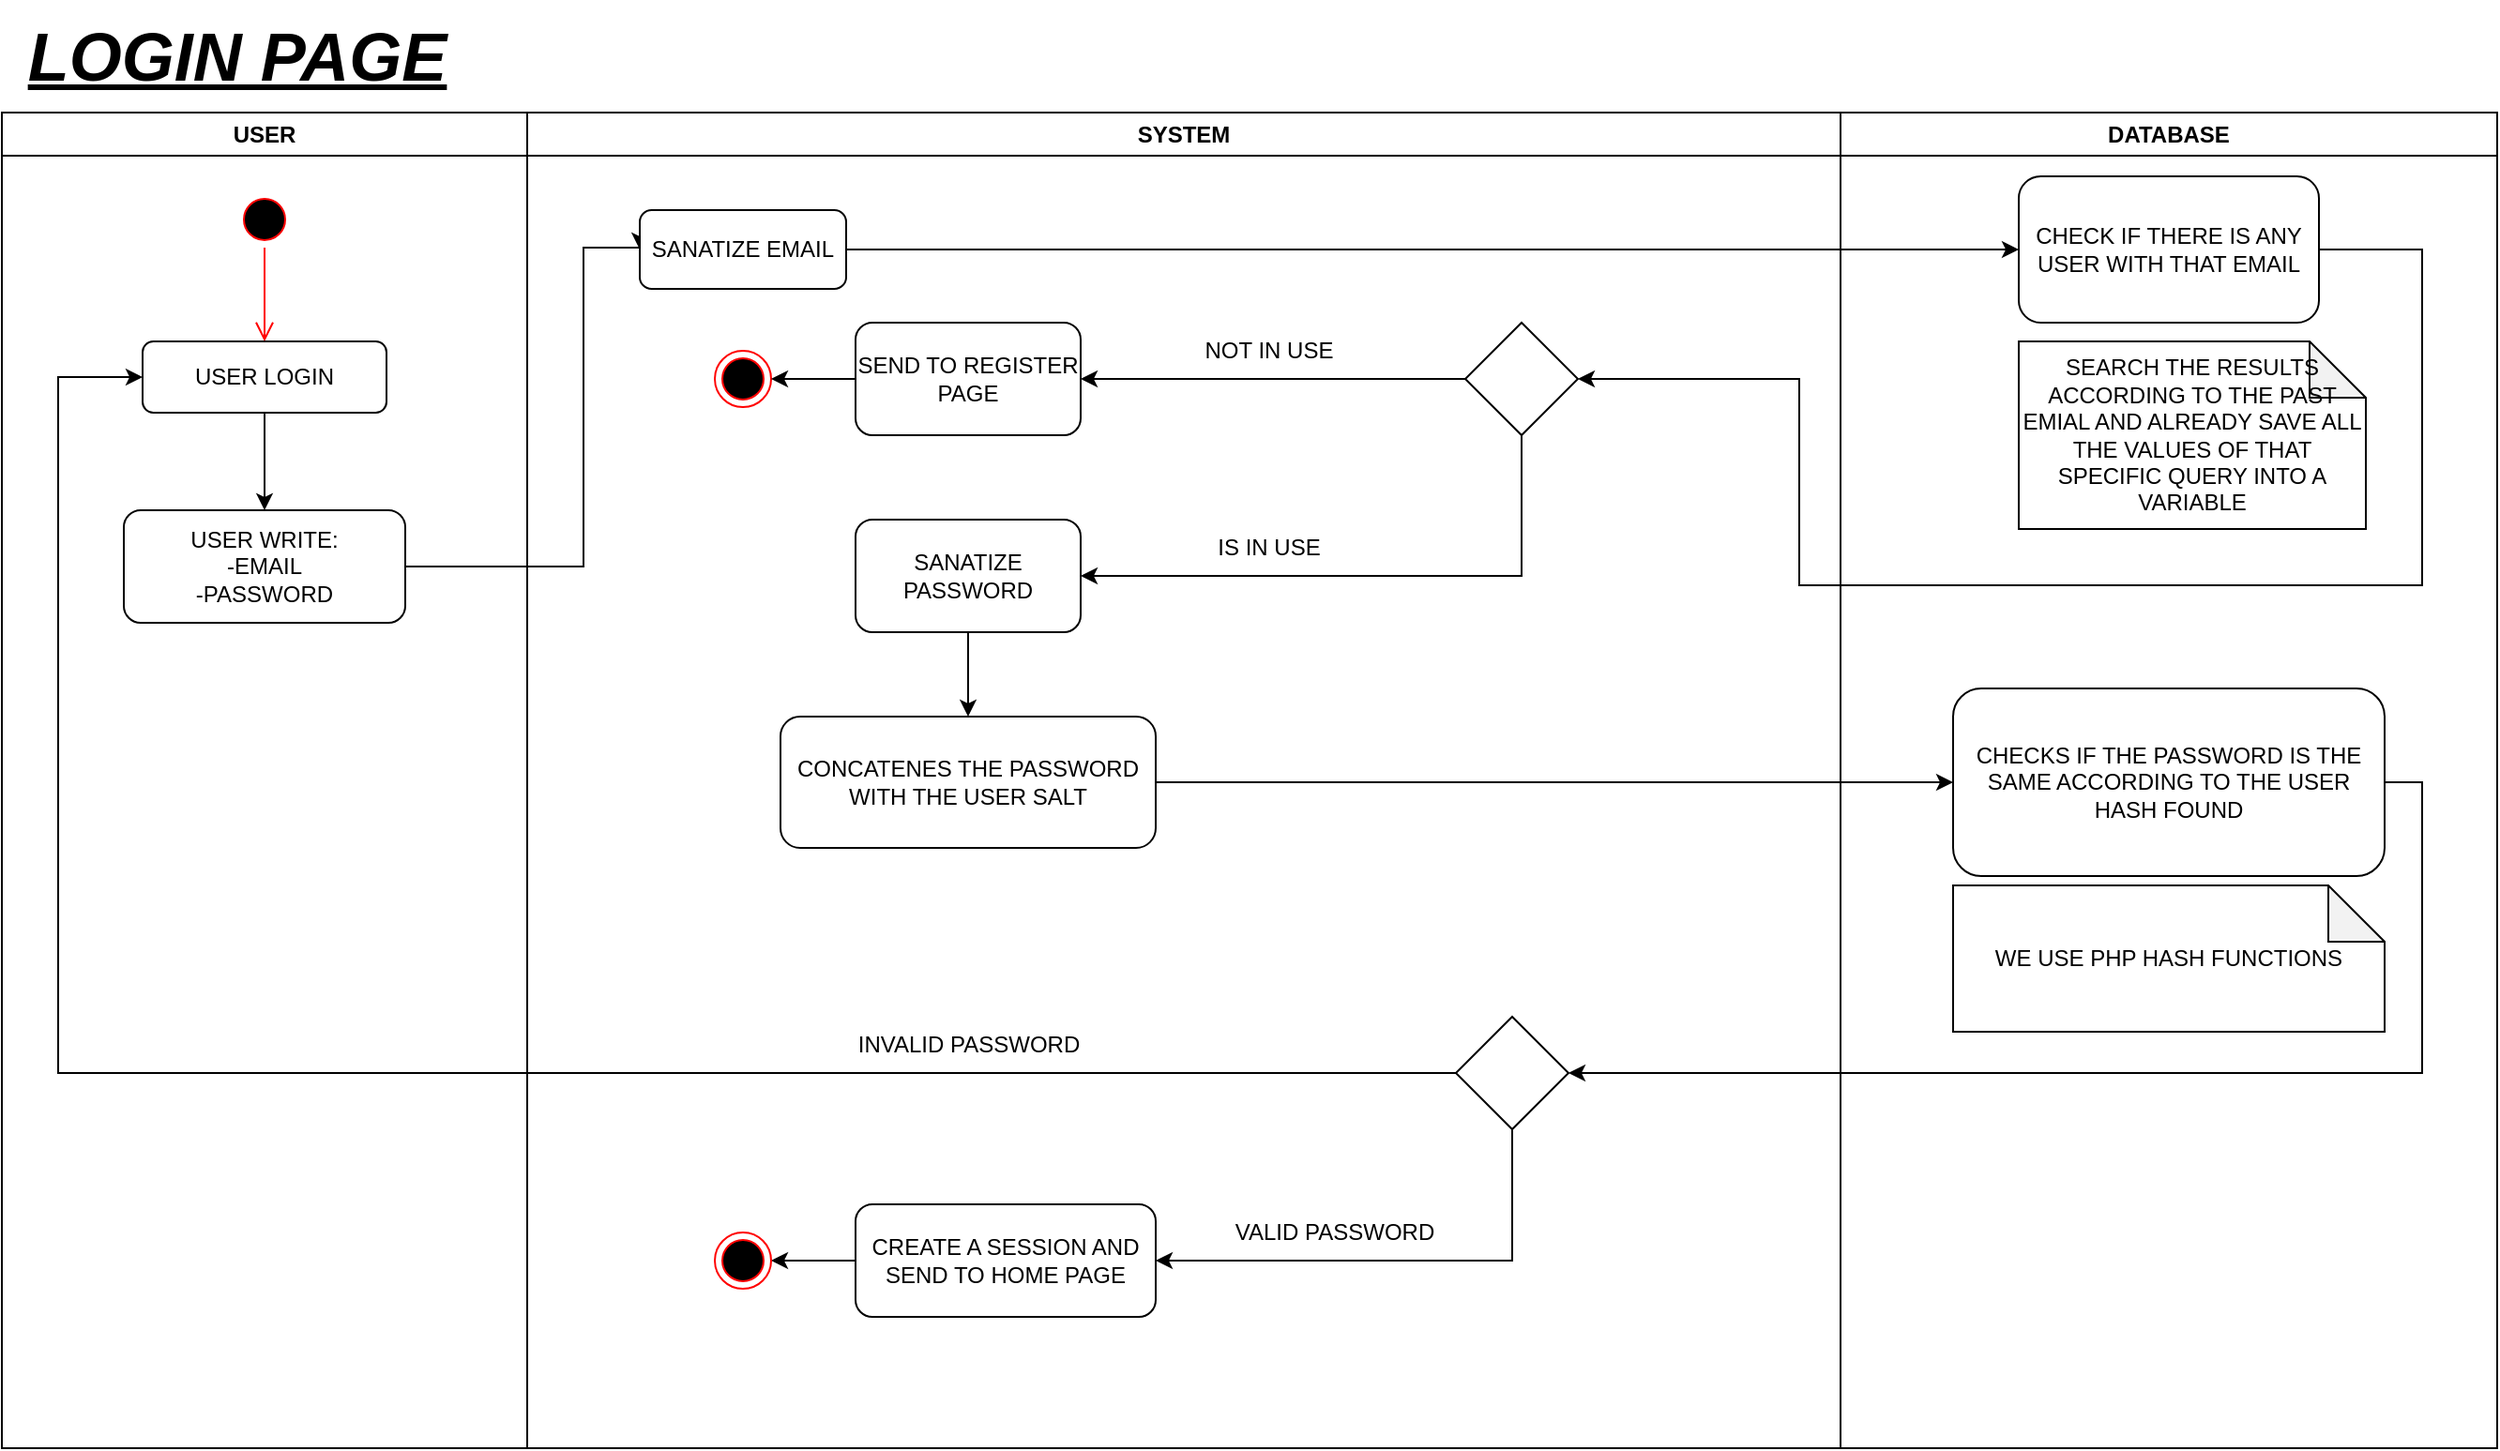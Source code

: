 <mxfile version="24.2.5" type="github">
  <diagram name="Página-1" id="552JDMU5p11zToW7AhLL">
    <mxGraphModel dx="1493" dy="613" grid="1" gridSize="10" guides="1" tooltips="1" connect="1" arrows="1" fold="1" page="1" pageScale="1" pageWidth="827" pageHeight="1169" math="0" shadow="0">
      <root>
        <mxCell id="0" />
        <mxCell id="1" parent="0" />
        <mxCell id="6IA_MfzywkJ-VAfN1QZK-5" value="DATABASE" style="swimlane;whiteSpace=wrap" vertex="1" parent="1">
          <mxGeometry x="1150" y="128" width="350" height="712" as="geometry" />
        </mxCell>
        <mxCell id="6IA_MfzywkJ-VAfN1QZK-6" value="CHECK IF THERE IS ANY USER WITH THAT EMAIL" style="rounded=1;whiteSpace=wrap;html=1;" vertex="1" parent="6IA_MfzywkJ-VAfN1QZK-5">
          <mxGeometry x="95" y="34" width="160" height="78" as="geometry" />
        </mxCell>
        <mxCell id="6IA_MfzywkJ-VAfN1QZK-69" value="SEARCH THE RESULTS ACCORDING TO THE PAST EMIAL AND ALREADY SAVE ALL THE VALUES OF THAT SPECIFIC QUERY INTO A VARIABLE" style="shape=note;whiteSpace=wrap;html=1;backgroundOutline=1;darkOpacity=0.05;" vertex="1" parent="6IA_MfzywkJ-VAfN1QZK-5">
          <mxGeometry x="95" y="122" width="185" height="100" as="geometry" />
        </mxCell>
        <mxCell id="6IA_MfzywkJ-VAfN1QZK-73" value="CHECKS IF THE PASSWORD IS THE SAME ACCORDING TO THE USER HASH FOUND" style="rounded=1;whiteSpace=wrap;html=1;" vertex="1" parent="6IA_MfzywkJ-VAfN1QZK-5">
          <mxGeometry x="60" y="307" width="230" height="100" as="geometry" />
        </mxCell>
        <mxCell id="6IA_MfzywkJ-VAfN1QZK-82" value="WE USE PHP HASH FUNCTIONS" style="shape=note;whiteSpace=wrap;html=1;backgroundOutline=1;darkOpacity=0.05;" vertex="1" parent="6IA_MfzywkJ-VAfN1QZK-5">
          <mxGeometry x="60" y="412" width="230" height="78" as="geometry" />
        </mxCell>
        <mxCell id="6IA_MfzywkJ-VAfN1QZK-17" value="USER" style="swimlane;whiteSpace=wrap" vertex="1" parent="1">
          <mxGeometry x="170" y="128" width="280" height="712" as="geometry" />
        </mxCell>
        <mxCell id="6IA_MfzywkJ-VAfN1QZK-18" value="" style="ellipse;html=1;shape=startState;fillColor=#000000;strokeColor=#ff0000;" vertex="1" parent="6IA_MfzywkJ-VAfN1QZK-17">
          <mxGeometry x="125" y="42" width="30" height="30" as="geometry" />
        </mxCell>
        <mxCell id="6IA_MfzywkJ-VAfN1QZK-19" value="" style="edgeStyle=orthogonalEdgeStyle;html=1;verticalAlign=bottom;endArrow=open;endSize=8;strokeColor=#ff0000;rounded=0;" edge="1" parent="6IA_MfzywkJ-VAfN1QZK-17" source="6IA_MfzywkJ-VAfN1QZK-18">
          <mxGeometry relative="1" as="geometry">
            <mxPoint x="140" y="122" as="targetPoint" />
          </mxGeometry>
        </mxCell>
        <mxCell id="6IA_MfzywkJ-VAfN1QZK-20" style="edgeStyle=orthogonalEdgeStyle;rounded=0;orthogonalLoop=1;jettySize=auto;html=1;" edge="1" parent="6IA_MfzywkJ-VAfN1QZK-17" source="6IA_MfzywkJ-VAfN1QZK-21" target="6IA_MfzywkJ-VAfN1QZK-22">
          <mxGeometry relative="1" as="geometry" />
        </mxCell>
        <mxCell id="6IA_MfzywkJ-VAfN1QZK-21" value="USER LOGIN" style="rounded=1;whiteSpace=wrap;html=1;" vertex="1" parent="6IA_MfzywkJ-VAfN1QZK-17">
          <mxGeometry x="75" y="122" width="130" height="38" as="geometry" />
        </mxCell>
        <mxCell id="6IA_MfzywkJ-VAfN1QZK-22" value="USER WRITE:&lt;div&gt;-EMAIL&lt;/div&gt;&lt;div&gt;-PASSWORD&lt;/div&gt;" style="rounded=1;whiteSpace=wrap;html=1;" vertex="1" parent="6IA_MfzywkJ-VAfN1QZK-17">
          <mxGeometry x="65" y="212" width="150" height="60" as="geometry" />
        </mxCell>
        <mxCell id="6IA_MfzywkJ-VAfN1QZK-23" style="edgeStyle=orthogonalEdgeStyle;rounded=0;orthogonalLoop=1;jettySize=auto;html=1;entryX=0;entryY=0.5;entryDx=0;entryDy=0;" edge="1" parent="1" source="6IA_MfzywkJ-VAfN1QZK-22" target="6IA_MfzywkJ-VAfN1QZK-62">
          <mxGeometry relative="1" as="geometry">
            <Array as="points">
              <mxPoint x="480" y="370" />
              <mxPoint x="480" y="200" />
              <mxPoint x="510" y="200" />
            </Array>
            <mxPoint x="510" y="250" as="targetPoint" />
          </mxGeometry>
        </mxCell>
        <mxCell id="6IA_MfzywkJ-VAfN1QZK-25" value="SYSTEM" style="swimlane;whiteSpace=wrap" vertex="1" parent="1">
          <mxGeometry x="450" y="128" width="700" height="712" as="geometry" />
        </mxCell>
        <mxCell id="6IA_MfzywkJ-VAfN1QZK-36" value="SEND TO REGISTER PAGE" style="rounded=1;whiteSpace=wrap;html=1;" vertex="1" parent="6IA_MfzywkJ-VAfN1QZK-25">
          <mxGeometry x="175" y="112" width="120" height="60" as="geometry" />
        </mxCell>
        <mxCell id="6IA_MfzywkJ-VAfN1QZK-72" style="edgeStyle=orthogonalEdgeStyle;rounded=0;orthogonalLoop=1;jettySize=auto;html=1;" edge="1" parent="6IA_MfzywkJ-VAfN1QZK-25" source="6IA_MfzywkJ-VAfN1QZK-38" target="6IA_MfzywkJ-VAfN1QZK-71">
          <mxGeometry relative="1" as="geometry" />
        </mxCell>
        <mxCell id="6IA_MfzywkJ-VAfN1QZK-38" value="SANATIZE PASSWORD" style="rounded=1;whiteSpace=wrap;html=1;" vertex="1" parent="6IA_MfzywkJ-VAfN1QZK-25">
          <mxGeometry x="175" y="217" width="120" height="60" as="geometry" />
        </mxCell>
        <mxCell id="6IA_MfzywkJ-VAfN1QZK-39" value="IS IN USE" style="text;html=1;align=center;verticalAlign=middle;resizable=0;points=[];autosize=1;strokeColor=none;fillColor=none;" vertex="1" parent="6IA_MfzywkJ-VAfN1QZK-25">
          <mxGeometry x="355" y="217" width="80" height="30" as="geometry" />
        </mxCell>
        <mxCell id="6IA_MfzywkJ-VAfN1QZK-40" value="" style="ellipse;html=1;shape=endState;fillColor=#000000;strokeColor=#ff0000;" vertex="1" parent="6IA_MfzywkJ-VAfN1QZK-25">
          <mxGeometry x="100" y="127" width="30" height="30" as="geometry" />
        </mxCell>
        <mxCell id="6IA_MfzywkJ-VAfN1QZK-41" style="edgeStyle=orthogonalEdgeStyle;rounded=0;orthogonalLoop=1;jettySize=auto;html=1;" edge="1" parent="6IA_MfzywkJ-VAfN1QZK-25" source="6IA_MfzywkJ-VAfN1QZK-36">
          <mxGeometry relative="1" as="geometry">
            <mxPoint x="130" y="142" as="targetPoint" />
          </mxGeometry>
        </mxCell>
        <mxCell id="6IA_MfzywkJ-VAfN1QZK-42" value="NOT IN USE" style="text;html=1;align=center;verticalAlign=middle;resizable=0;points=[];autosize=1;strokeColor=none;fillColor=none;" vertex="1" parent="6IA_MfzywkJ-VAfN1QZK-25">
          <mxGeometry x="350" y="112" width="90" height="30" as="geometry" />
        </mxCell>
        <mxCell id="6IA_MfzywkJ-VAfN1QZK-52" style="edgeStyle=orthogonalEdgeStyle;rounded=0;orthogonalLoop=1;jettySize=auto;html=1;entryX=1;entryY=0.5;entryDx=0;entryDy=0;" edge="1" parent="6IA_MfzywkJ-VAfN1QZK-25" source="6IA_MfzywkJ-VAfN1QZK-53" target="6IA_MfzywkJ-VAfN1QZK-54">
          <mxGeometry relative="1" as="geometry" />
        </mxCell>
        <mxCell id="6IA_MfzywkJ-VAfN1QZK-53" value="CREATE A SESSION AND SEND TO HOME PAGE" style="rounded=1;whiteSpace=wrap;html=1;" vertex="1" parent="6IA_MfzywkJ-VAfN1QZK-25">
          <mxGeometry x="175" y="582" width="160" height="60" as="geometry" />
        </mxCell>
        <mxCell id="6IA_MfzywkJ-VAfN1QZK-54" value="" style="ellipse;html=1;shape=endState;fillColor=#000000;strokeColor=#ff0000;" vertex="1" parent="6IA_MfzywkJ-VAfN1QZK-25">
          <mxGeometry x="100" y="597" width="30" height="30" as="geometry" />
        </mxCell>
        <mxCell id="6IA_MfzywkJ-VAfN1QZK-62" value="SANATIZE EMAIL" style="rounded=1;whiteSpace=wrap;html=1;" vertex="1" parent="6IA_MfzywkJ-VAfN1QZK-25">
          <mxGeometry x="60" y="52" width="110" height="42" as="geometry" />
        </mxCell>
        <mxCell id="6IA_MfzywkJ-VAfN1QZK-67" style="edgeStyle=orthogonalEdgeStyle;rounded=0;orthogonalLoop=1;jettySize=auto;html=1;entryX=1;entryY=0.5;entryDx=0;entryDy=0;" edge="1" parent="6IA_MfzywkJ-VAfN1QZK-25" source="6IA_MfzywkJ-VAfN1QZK-65" target="6IA_MfzywkJ-VAfN1QZK-36">
          <mxGeometry relative="1" as="geometry" />
        </mxCell>
        <mxCell id="6IA_MfzywkJ-VAfN1QZK-68" style="edgeStyle=orthogonalEdgeStyle;rounded=0;orthogonalLoop=1;jettySize=auto;html=1;entryX=1;entryY=0.5;entryDx=0;entryDy=0;" edge="1" parent="6IA_MfzywkJ-VAfN1QZK-25" source="6IA_MfzywkJ-VAfN1QZK-65" target="6IA_MfzywkJ-VAfN1QZK-38">
          <mxGeometry relative="1" as="geometry">
            <Array as="points">
              <mxPoint x="530" y="247" />
            </Array>
          </mxGeometry>
        </mxCell>
        <mxCell id="6IA_MfzywkJ-VAfN1QZK-65" value="" style="rhombus;whiteSpace=wrap;html=1;" vertex="1" parent="6IA_MfzywkJ-VAfN1QZK-25">
          <mxGeometry x="500" y="112" width="60" height="60" as="geometry" />
        </mxCell>
        <mxCell id="6IA_MfzywkJ-VAfN1QZK-71" value="CONCATENES THE PASSWORD WITH THE USER SALT" style="rounded=1;whiteSpace=wrap;html=1;" vertex="1" parent="6IA_MfzywkJ-VAfN1QZK-25">
          <mxGeometry x="135" y="322" width="200" height="70" as="geometry" />
        </mxCell>
        <mxCell id="6IA_MfzywkJ-VAfN1QZK-79" style="edgeStyle=orthogonalEdgeStyle;rounded=0;orthogonalLoop=1;jettySize=auto;html=1;entryX=1;entryY=0.5;entryDx=0;entryDy=0;" edge="1" parent="6IA_MfzywkJ-VAfN1QZK-25" source="6IA_MfzywkJ-VAfN1QZK-75" target="6IA_MfzywkJ-VAfN1QZK-53">
          <mxGeometry relative="1" as="geometry">
            <Array as="points">
              <mxPoint x="525" y="612" />
            </Array>
          </mxGeometry>
        </mxCell>
        <mxCell id="6IA_MfzywkJ-VAfN1QZK-75" value="" style="rhombus;whiteSpace=wrap;html=1;" vertex="1" parent="6IA_MfzywkJ-VAfN1QZK-25">
          <mxGeometry x="495" y="482" width="60" height="60" as="geometry" />
        </mxCell>
        <mxCell id="6IA_MfzywkJ-VAfN1QZK-78" value="INVALID PASSWORD" style="text;html=1;align=center;verticalAlign=middle;resizable=0;points=[];autosize=1;strokeColor=none;fillColor=none;" vertex="1" parent="6IA_MfzywkJ-VAfN1QZK-25">
          <mxGeometry x="165" y="482" width="140" height="30" as="geometry" />
        </mxCell>
        <mxCell id="6IA_MfzywkJ-VAfN1QZK-80" value="VALID PASSWORD" style="text;html=1;align=center;verticalAlign=middle;resizable=0;points=[];autosize=1;strokeColor=none;fillColor=none;" vertex="1" parent="6IA_MfzywkJ-VAfN1QZK-25">
          <mxGeometry x="365" y="582" width="130" height="30" as="geometry" />
        </mxCell>
        <mxCell id="6IA_MfzywkJ-VAfN1QZK-61" value="&lt;font data-sider-select-id=&quot;27d13580-9784-4d7a-993a-409961da1fbb&quot; style=&quot;font-size: 36px;&quot;&gt;&lt;u data-sider-select-id=&quot;a1bdf576-4f4a-4557-ab19-ac11043a1eee&quot;&gt;&lt;i data-sider-select-id=&quot;b73e61d5-be33-417d-b80b-88c1ea88e59d&quot;&gt;&lt;b data-sider-select-id=&quot;95d108f3-91fc-4d9d-972b-4e39a701d905&quot;&gt;LOGIN PAGE&lt;/b&gt;&lt;/i&gt;&lt;/u&gt;&lt;/font&gt;" style="text;html=1;align=center;verticalAlign=middle;resizable=0;points=[];autosize=1;strokeColor=none;fillColor=none;" vertex="1" parent="1">
          <mxGeometry x="170" y="68" width="250" height="60" as="geometry" />
        </mxCell>
        <mxCell id="6IA_MfzywkJ-VAfN1QZK-64" style="edgeStyle=orthogonalEdgeStyle;rounded=0;orthogonalLoop=1;jettySize=auto;html=1;" edge="1" parent="1" source="6IA_MfzywkJ-VAfN1QZK-62" target="6IA_MfzywkJ-VAfN1QZK-6">
          <mxGeometry relative="1" as="geometry" />
        </mxCell>
        <mxCell id="6IA_MfzywkJ-VAfN1QZK-70" style="edgeStyle=orthogonalEdgeStyle;rounded=0;orthogonalLoop=1;jettySize=auto;html=1;entryX=1;entryY=0.5;entryDx=0;entryDy=0;" edge="1" parent="1" source="6IA_MfzywkJ-VAfN1QZK-6" target="6IA_MfzywkJ-VAfN1QZK-65">
          <mxGeometry relative="1" as="geometry">
            <Array as="points">
              <mxPoint x="1460" y="201" />
              <mxPoint x="1460" y="380" />
              <mxPoint x="1128" y="380" />
              <mxPoint x="1128" y="270" />
            </Array>
          </mxGeometry>
        </mxCell>
        <mxCell id="6IA_MfzywkJ-VAfN1QZK-77" style="edgeStyle=orthogonalEdgeStyle;rounded=0;orthogonalLoop=1;jettySize=auto;html=1;entryX=0;entryY=0.5;entryDx=0;entryDy=0;" edge="1" parent="1" source="6IA_MfzywkJ-VAfN1QZK-75" target="6IA_MfzywkJ-VAfN1QZK-21">
          <mxGeometry relative="1" as="geometry">
            <Array as="points">
              <mxPoint x="200" y="640" />
              <mxPoint x="200" y="269" />
            </Array>
          </mxGeometry>
        </mxCell>
        <mxCell id="6IA_MfzywkJ-VAfN1QZK-74" style="edgeStyle=orthogonalEdgeStyle;rounded=0;orthogonalLoop=1;jettySize=auto;html=1;" edge="1" parent="1" source="6IA_MfzywkJ-VAfN1QZK-71" target="6IA_MfzywkJ-VAfN1QZK-73">
          <mxGeometry relative="1" as="geometry" />
        </mxCell>
        <mxCell id="6IA_MfzywkJ-VAfN1QZK-81" style="edgeStyle=orthogonalEdgeStyle;rounded=0;orthogonalLoop=1;jettySize=auto;html=1;entryX=1;entryY=0.5;entryDx=0;entryDy=0;" edge="1" parent="1" source="6IA_MfzywkJ-VAfN1QZK-73" target="6IA_MfzywkJ-VAfN1QZK-75">
          <mxGeometry relative="1" as="geometry">
            <Array as="points">
              <mxPoint x="1460" y="485" />
              <mxPoint x="1460" y="640" />
            </Array>
          </mxGeometry>
        </mxCell>
      </root>
    </mxGraphModel>
  </diagram>
</mxfile>
